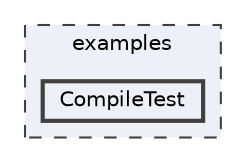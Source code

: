 digraph "/home/runner/work/FastLED/FastLED/examples/CompileTest"
{
 // INTERACTIVE_SVG=YES
 // LATEX_PDF_SIZE
  bgcolor="transparent";
  edge [fontname=Helvetica,fontsize=10,labelfontname=Helvetica,labelfontsize=10];
  node [fontname=Helvetica,fontsize=10,shape=box,height=0.2,width=0.4];
  compound=true
  subgraph clusterdir_d28a4824dc47e487b107a5db32ef43c4 {
    graph [ bgcolor="#edf0f7", pencolor="grey25", label="examples", fontname=Helvetica,fontsize=10 style="filled,dashed", URL="dir_d28a4824dc47e487b107a5db32ef43c4.html",tooltip=""]
  dir_a05861b8fd6eceda0b5bd14abd963e94 [label="CompileTest", fillcolor="#edf0f7", color="grey25", style="filled,bold", URL="dir_a05861b8fd6eceda0b5bd14abd963e94.html",tooltip=""];
  }
}
